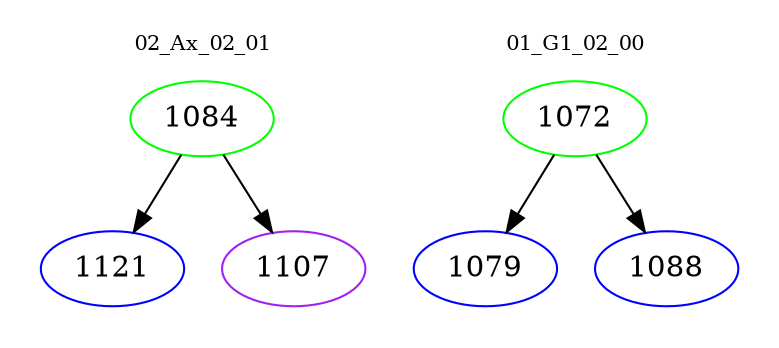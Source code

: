 digraph{
subgraph cluster_0 {
color = white
label = "02_Ax_02_01";
fontsize=10;
T0_1084 [label="1084", color="green"]
T0_1084 -> T0_1121 [color="black"]
T0_1121 [label="1121", color="blue"]
T0_1084 -> T0_1107 [color="black"]
T0_1107 [label="1107", color="purple"]
}
subgraph cluster_1 {
color = white
label = "01_G1_02_00";
fontsize=10;
T1_1072 [label="1072", color="green"]
T1_1072 -> T1_1079 [color="black"]
T1_1079 [label="1079", color="blue"]
T1_1072 -> T1_1088 [color="black"]
T1_1088 [label="1088", color="blue"]
}
}
